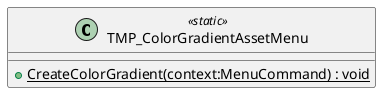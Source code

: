 @startuml
class TMP_ColorGradientAssetMenu <<static>> {
    + {static} CreateColorGradient(context:MenuCommand) : void
}
@enduml
